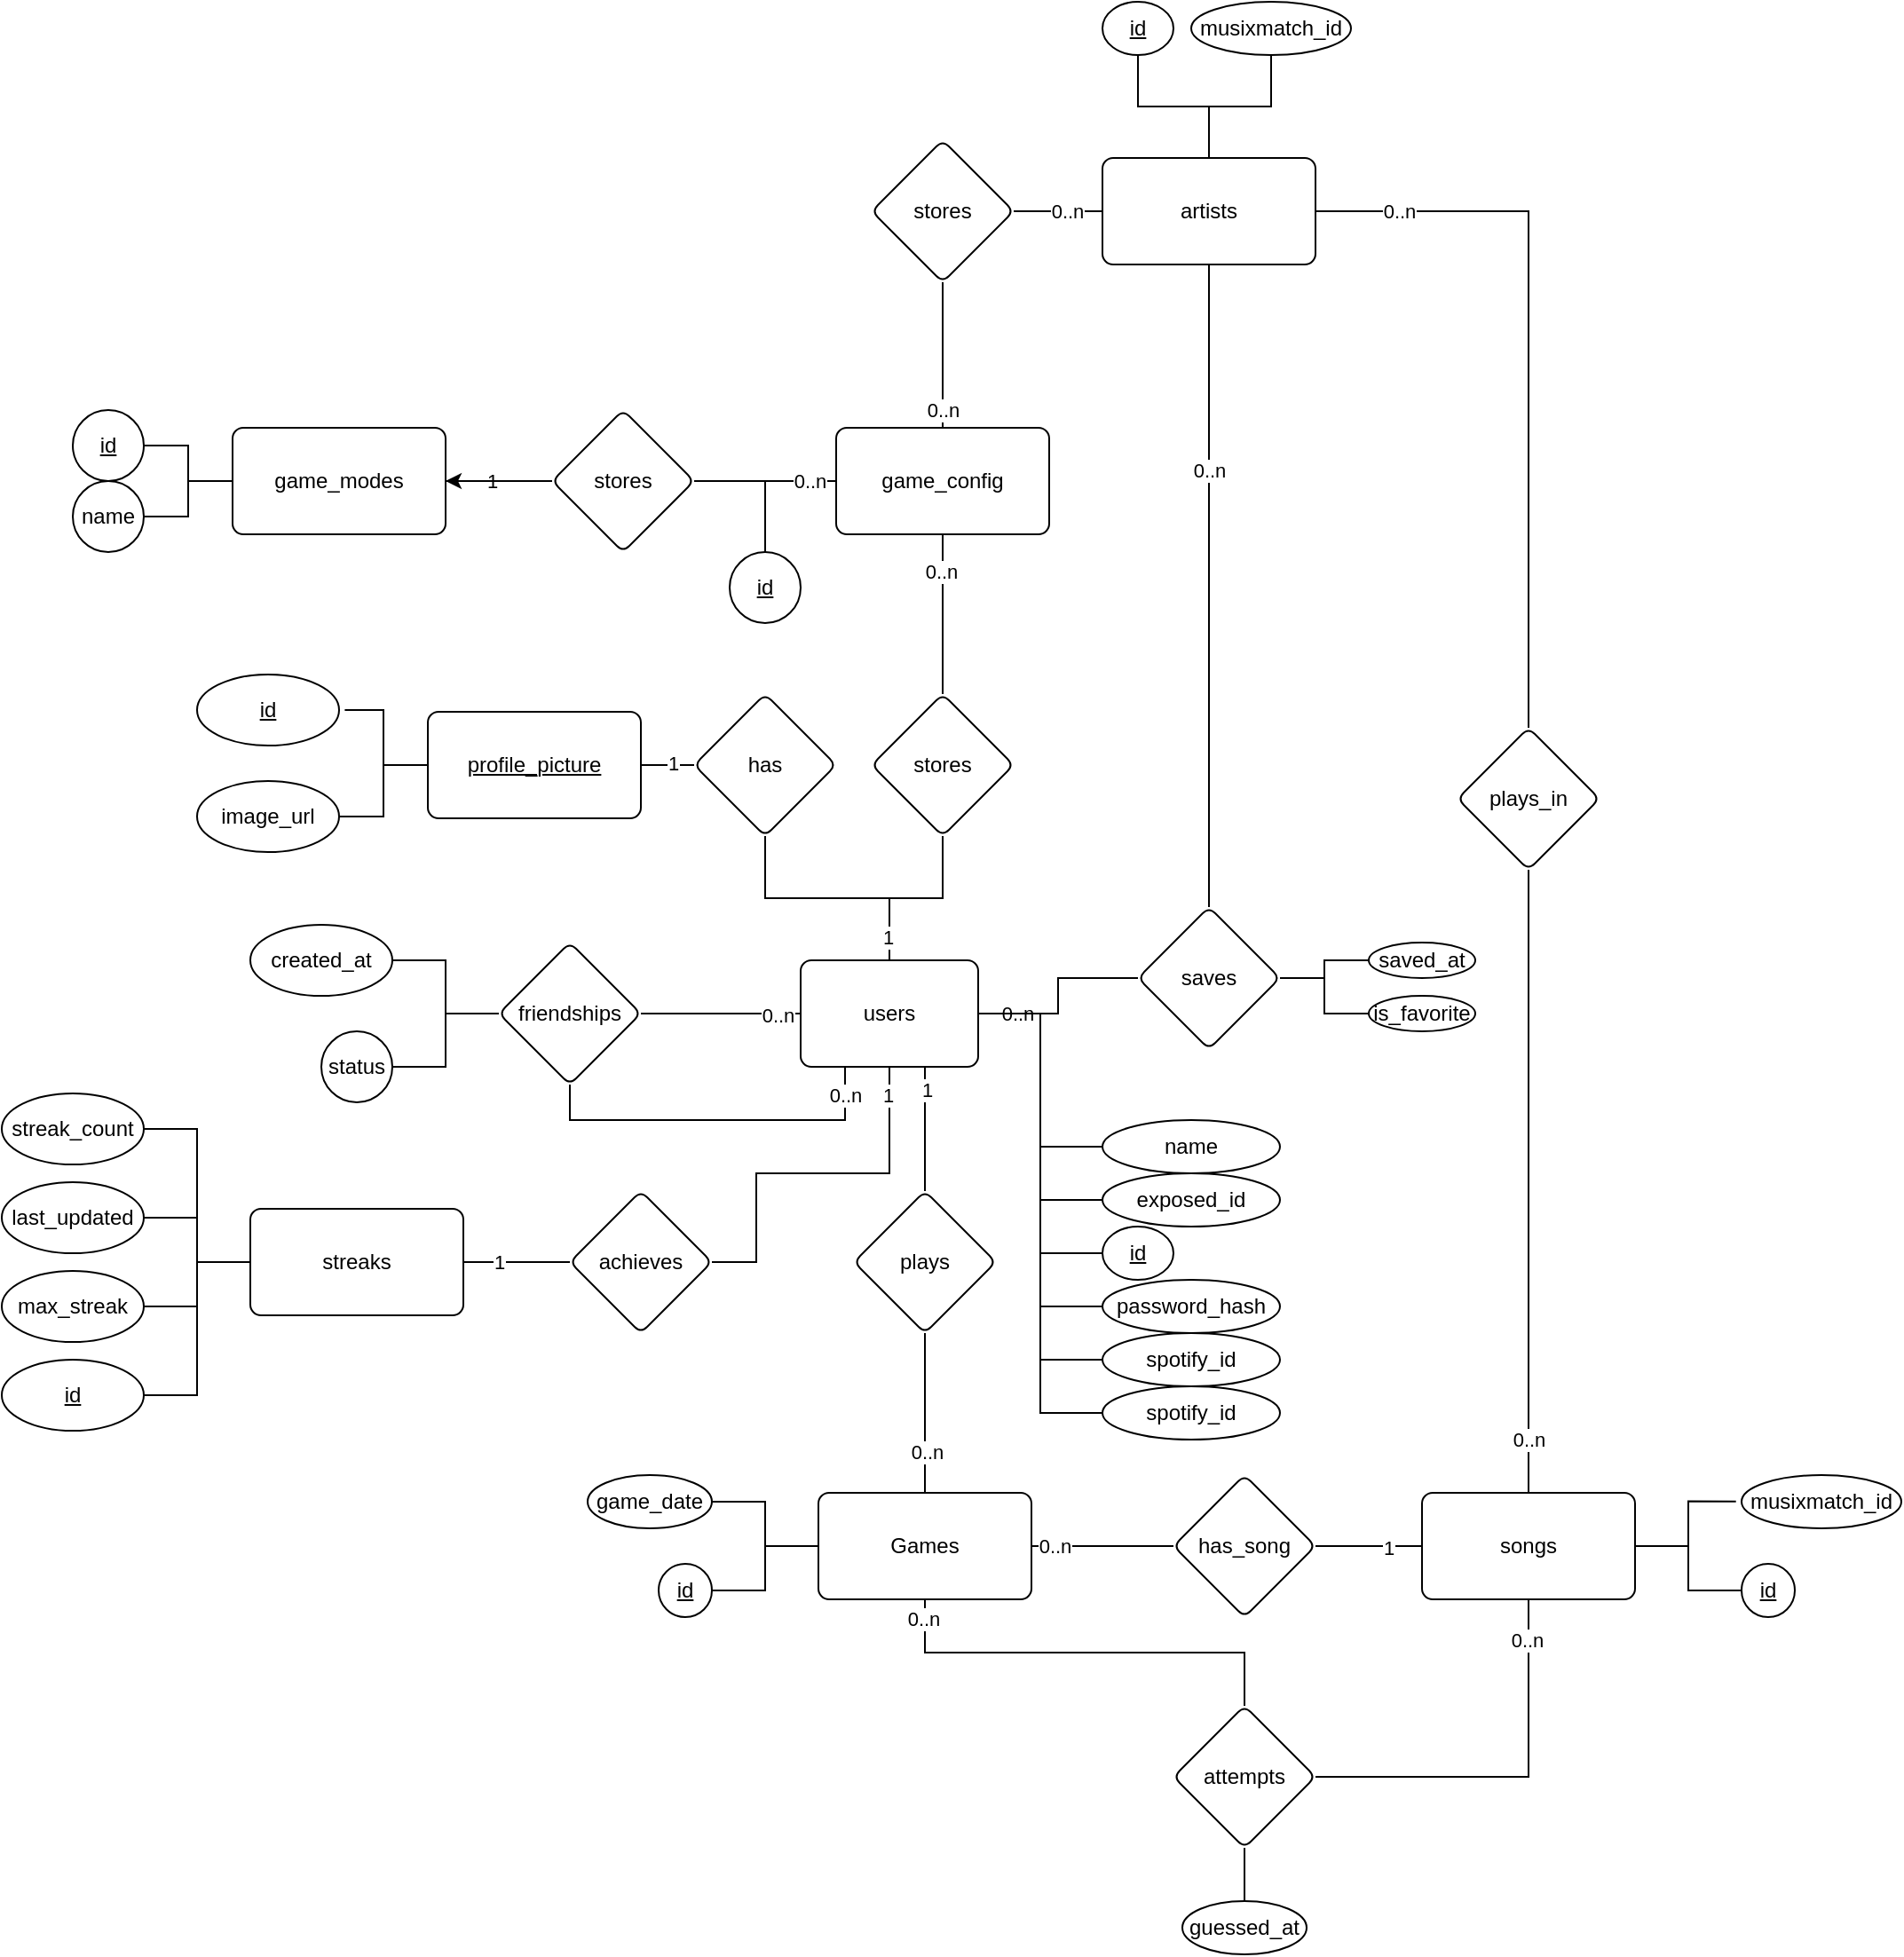 <mxfile>
    <diagram id="ZU8oZovs3SOM6N7MPJM6" name="Page-1">
        <mxGraphModel dx="259" dy="581" grid="1" gridSize="10" guides="1" tooltips="1" connect="1" arrows="1" fold="1" page="1" pageScale="1" pageWidth="850" pageHeight="1100" math="0" shadow="0">
            <root>
                <mxCell id="0"/>
                <mxCell id="1" parent="0"/>
                <mxCell id="laMTZQYiR48xp2a-LF_z-140" style="edgeStyle=orthogonalEdgeStyle;rounded=0;orthogonalLoop=1;jettySize=auto;html=1;exitX=1;exitY=0.5;exitDx=0;exitDy=0;entryX=0;entryY=0.5;entryDx=0;entryDy=0;strokeColor=none;enumerate=0;comic=0;" parent="1" source="laMTZQYiR48xp2a-LF_z-135" edge="1">
                    <mxGeometry relative="1" as="geometry">
                        <mxPoint x="1620" y="960" as="targetPoint"/>
                    </mxGeometry>
                </mxCell>
                <mxCell id="laMTZQYiR48xp2a-LF_z-145" value="" style="edgeStyle=orthogonalEdgeStyle;rounded=0;orthogonalLoop=1;jettySize=auto;html=1;entryX=0;entryY=0.5;entryDx=0;entryDy=0;enumerate=0;comic=0;endArrow=none;endFill=0;" parent="1" source="laMTZQYiR48xp2a-LF_z-135" target="laMTZQYiR48xp2a-LF_z-144" edge="1">
                    <mxGeometry relative="1" as="geometry"/>
                </mxCell>
                <mxCell id="laMTZQYiR48xp2a-LF_z-201" value="0..n" style="edgeLabel;html=1;align=center;verticalAlign=middle;resizable=0;points=[];enumerate=0;comic=0;" parent="laMTZQYiR48xp2a-LF_z-145" vertex="1" connectable="0">
                    <mxGeometry x="-0.838" y="-1" relative="1" as="geometry">
                        <mxPoint x="13" y="-1" as="offset"/>
                    </mxGeometry>
                </mxCell>
                <mxCell id="laMTZQYiR48xp2a-LF_z-182" value="" style="edgeStyle=orthogonalEdgeStyle;rounded=0;orthogonalLoop=1;jettySize=auto;html=1;enumerate=0;comic=0;endArrow=none;endFill=0;" parent="1" source="laMTZQYiR48xp2a-LF_z-135" target="laMTZQYiR48xp2a-LF_z-181" edge="1">
                    <mxGeometry relative="1" as="geometry"/>
                </mxCell>
                <mxCell id="laMTZQYiR48xp2a-LF_z-193" value="0..n" style="edgeLabel;html=1;align=center;verticalAlign=middle;resizable=0;points=[];enumerate=0;comic=0;" parent="laMTZQYiR48xp2a-LF_z-182" vertex="1" connectable="0">
                    <mxGeometry x="-0.704" y="1" relative="1" as="geometry">
                        <mxPoint as="offset"/>
                    </mxGeometry>
                </mxCell>
                <mxCell id="laMTZQYiR48xp2a-LF_z-196" value="" style="edgeStyle=orthogonalEdgeStyle;rounded=0;orthogonalLoop=1;jettySize=auto;html=1;enumerate=0;comic=0;endArrow=none;endFill=0;" parent="1" source="laMTZQYiR48xp2a-LF_z-135" target="laMTZQYiR48xp2a-LF_z-195" edge="1">
                    <mxGeometry relative="1" as="geometry">
                        <Array as="points">
                            <mxPoint x="1530" y="1010"/>
                            <mxPoint x="1530" y="1010"/>
                        </Array>
                    </mxGeometry>
                </mxCell>
                <mxCell id="laMTZQYiR48xp2a-LF_z-199" value="1" style="edgeLabel;html=1;align=center;verticalAlign=middle;resizable=0;points=[];enumerate=0;comic=0;" parent="laMTZQYiR48xp2a-LF_z-196" vertex="1" connectable="0">
                    <mxGeometry x="-0.629" y="1" relative="1" as="geometry">
                        <mxPoint as="offset"/>
                    </mxGeometry>
                </mxCell>
                <mxCell id="laMTZQYiR48xp2a-LF_z-239" value="" style="edgeStyle=orthogonalEdgeStyle;rounded=0;orthogonalLoop=1;jettySize=auto;html=1;enumerate=0;comic=0;endArrow=none;endFill=0;" parent="1" source="laMTZQYiR48xp2a-LF_z-135" target="laMTZQYiR48xp2a-LF_z-231" edge="1">
                    <mxGeometry relative="1" as="geometry"/>
                </mxCell>
                <mxCell id="laMTZQYiR48xp2a-LF_z-251" style="edgeStyle=orthogonalEdgeStyle;rounded=0;orthogonalLoop=1;jettySize=auto;html=1;entryX=0;entryY=0.5;entryDx=0;entryDy=0;enumerate=0;comic=0;endArrow=none;endFill=0;" parent="1" source="laMTZQYiR48xp2a-LF_z-135" target="laMTZQYiR48xp2a-LF_z-250" edge="1">
                    <mxGeometry relative="1" as="geometry"/>
                </mxCell>
                <mxCell id="laMTZQYiR48xp2a-LF_z-252" style="edgeStyle=orthogonalEdgeStyle;rounded=0;orthogonalLoop=1;jettySize=auto;html=1;entryX=0;entryY=0.5;entryDx=0;entryDy=0;enumerate=0;comic=0;endArrow=none;endFill=0;" parent="1" source="laMTZQYiR48xp2a-LF_z-135" target="laMTZQYiR48xp2a-LF_z-241" edge="1">
                    <mxGeometry relative="1" as="geometry"/>
                </mxCell>
                <mxCell id="laMTZQYiR48xp2a-LF_z-253" style="edgeStyle=orthogonalEdgeStyle;rounded=0;orthogonalLoop=1;jettySize=auto;html=1;entryX=0;entryY=0.5;entryDx=0;entryDy=0;enumerate=0;comic=0;endArrow=none;endFill=0;" parent="1" source="laMTZQYiR48xp2a-LF_z-135" target="laMTZQYiR48xp2a-LF_z-240" edge="1">
                    <mxGeometry relative="1" as="geometry"/>
                </mxCell>
                <mxCell id="laMTZQYiR48xp2a-LF_z-254" style="edgeStyle=orthogonalEdgeStyle;rounded=0;orthogonalLoop=1;jettySize=auto;html=1;entryX=0;entryY=0.5;entryDx=0;entryDy=0;enumerate=0;comic=0;endArrow=none;endFill=0;" parent="1" source="laMTZQYiR48xp2a-LF_z-135" target="laMTZQYiR48xp2a-LF_z-247" edge="1">
                    <mxGeometry relative="1" as="geometry"/>
                </mxCell>
                <mxCell id="laMTZQYiR48xp2a-LF_z-256" style="edgeStyle=orthogonalEdgeStyle;rounded=0;orthogonalLoop=1;jettySize=auto;html=1;entryX=0;entryY=0.5;entryDx=0;entryDy=0;enumerate=0;comic=0;endArrow=none;endFill=0;" parent="1" source="laMTZQYiR48xp2a-LF_z-135" target="laMTZQYiR48xp2a-LF_z-248" edge="1">
                    <mxGeometry relative="1" as="geometry"/>
                </mxCell>
                <mxCell id="laMTZQYiR48xp2a-LF_z-257" style="edgeStyle=orthogonalEdgeStyle;rounded=0;orthogonalLoop=1;jettySize=auto;html=1;entryX=0;entryY=0.5;entryDx=0;entryDy=0;enumerate=0;comic=0;endArrow=none;endFill=0;" parent="1" source="laMTZQYiR48xp2a-LF_z-135" target="laMTZQYiR48xp2a-LF_z-249" edge="1">
                    <mxGeometry relative="1" as="geometry"/>
                </mxCell>
                <mxCell id="laMTZQYiR48xp2a-LF_z-273" style="edgeStyle=orthogonalEdgeStyle;rounded=0;orthogonalLoop=1;jettySize=auto;html=1;entryX=0.5;entryY=1;entryDx=0;entryDy=0;enumerate=0;comic=0;endArrow=none;endFill=0;" parent="1" source="laMTZQYiR48xp2a-LF_z-135" target="laMTZQYiR48xp2a-LF_z-272" edge="1">
                    <mxGeometry relative="1" as="geometry">
                        <mxPoint x="1530" y="870" as="targetPoint"/>
                    </mxGeometry>
                </mxCell>
                <mxCell id="laMTZQYiR48xp2a-LF_z-304" value="1" style="edgeLabel;html=1;align=center;verticalAlign=middle;resizable=0;points=[];enumerate=0;comic=0;" parent="laMTZQYiR48xp2a-LF_z-273" vertex="1" connectable="0">
                    <mxGeometry x="-0.744" y="1" relative="1" as="geometry">
                        <mxPoint as="offset"/>
                    </mxGeometry>
                </mxCell>
                <mxCell id="laMTZQYiR48xp2a-LF_z-300" style="edgeStyle=orthogonalEdgeStyle;rounded=0;orthogonalLoop=1;jettySize=auto;html=1;entryX=1;entryY=0.5;entryDx=0;entryDy=0;enumerate=0;comic=0;endArrow=none;endFill=0;" parent="1" source="laMTZQYiR48xp2a-LF_z-135" target="laMTZQYiR48xp2a-LF_z-299" edge="1">
                    <mxGeometry relative="1" as="geometry">
                        <Array as="points">
                            <mxPoint x="1510" y="1050"/>
                            <mxPoint x="1435" y="1050"/>
                            <mxPoint x="1435" y="1100"/>
                        </Array>
                    </mxGeometry>
                </mxCell>
                <mxCell id="laMTZQYiR48xp2a-LF_z-309" value="1" style="edgeLabel;html=1;align=center;verticalAlign=middle;resizable=0;points=[];enumerate=0;comic=0;" parent="laMTZQYiR48xp2a-LF_z-300" vertex="1" connectable="0">
                    <mxGeometry x="-0.849" relative="1" as="geometry">
                        <mxPoint x="-1" as="offset"/>
                    </mxGeometry>
                </mxCell>
                <mxCell id="laMTZQYiR48xp2a-LF_z-135" value="users" style="rounded=1;arcSize=10;whiteSpace=wrap;html=1;align=center;enumerate=0;comic=0;" parent="1" vertex="1">
                    <mxGeometry x="1460" y="930" width="100" height="60" as="geometry"/>
                </mxCell>
                <mxCell id="laMTZQYiR48xp2a-LF_z-167" value="" style="edgeStyle=orthogonalEdgeStyle;rounded=0;orthogonalLoop=1;jettySize=auto;html=1;enumerate=0;comic=0;endArrow=none;endFill=0;" parent="1" source="laMTZQYiR48xp2a-LF_z-144" target="laMTZQYiR48xp2a-LF_z-166" edge="1">
                    <mxGeometry relative="1" as="geometry"/>
                </mxCell>
                <mxCell id="laMTZQYiR48xp2a-LF_z-204" value="0..n" style="edgeLabel;html=1;align=center;verticalAlign=middle;resizable=0;points=[];enumerate=0;comic=0;" parent="laMTZQYiR48xp2a-LF_z-167" vertex="1" connectable="0">
                    <mxGeometry x="0.363" relative="1" as="geometry">
                        <mxPoint as="offset"/>
                    </mxGeometry>
                </mxCell>
                <mxCell id="laMTZQYiR48xp2a-LF_z-175" value="" style="edgeStyle=orthogonalEdgeStyle;rounded=0;orthogonalLoop=1;jettySize=auto;html=1;enumerate=0;comic=0;endArrow=none;endFill=0;" parent="1" source="laMTZQYiR48xp2a-LF_z-144" target="laMTZQYiR48xp2a-LF_z-174" edge="1">
                    <mxGeometry relative="1" as="geometry"/>
                </mxCell>
                <mxCell id="laMTZQYiR48xp2a-LF_z-177" style="edgeStyle=orthogonalEdgeStyle;rounded=0;orthogonalLoop=1;jettySize=auto;html=1;entryX=0;entryY=0.5;entryDx=0;entryDy=0;enumerate=0;comic=0;endArrow=none;endFill=0;" parent="1" source="laMTZQYiR48xp2a-LF_z-144" target="laMTZQYiR48xp2a-LF_z-176" edge="1">
                    <mxGeometry relative="1" as="geometry"/>
                </mxCell>
                <mxCell id="laMTZQYiR48xp2a-LF_z-144" value="saves" style="rhombus;whiteSpace=wrap;html=1;rounded=1;arcSize=10;enumerate=0;comic=0;" parent="1" vertex="1">
                    <mxGeometry x="1650" y="900" width="80" height="80" as="geometry"/>
                </mxCell>
                <mxCell id="laMTZQYiR48xp2a-LF_z-169" value="" style="edgeStyle=orthogonalEdgeStyle;rounded=0;orthogonalLoop=1;jettySize=auto;html=1;enumerate=0;comic=0;endArrow=none;endFill=0;" parent="1" source="laMTZQYiR48xp2a-LF_z-166" target="laMTZQYiR48xp2a-LF_z-168" edge="1">
                    <mxGeometry relative="1" as="geometry"/>
                </mxCell>
                <mxCell id="laMTZQYiR48xp2a-LF_z-173" style="edgeStyle=orthogonalEdgeStyle;rounded=0;orthogonalLoop=1;jettySize=auto;html=1;entryX=0.5;entryY=1;entryDx=0;entryDy=0;enumerate=0;comic=0;endArrow=none;endFill=0;" parent="1" source="laMTZQYiR48xp2a-LF_z-166" target="laMTZQYiR48xp2a-LF_z-170" edge="1">
                    <mxGeometry relative="1" as="geometry"/>
                </mxCell>
                <mxCell id="laMTZQYiR48xp2a-LF_z-220" value="" style="edgeStyle=orthogonalEdgeStyle;rounded=0;orthogonalLoop=1;jettySize=auto;html=1;enumerate=0;comic=0;endArrow=none;endFill=0;" parent="1" source="laMTZQYiR48xp2a-LF_z-166" target="laMTZQYiR48xp2a-LF_z-219" edge="1">
                    <mxGeometry relative="1" as="geometry"/>
                </mxCell>
                <mxCell id="laMTZQYiR48xp2a-LF_z-222" value="0..n" style="edgeLabel;html=1;align=center;verticalAlign=middle;resizable=0;points=[];enumerate=0;comic=0;" parent="laMTZQYiR48xp2a-LF_z-220" vertex="1" connectable="0">
                    <mxGeometry x="-0.596" y="-1" relative="1" as="geometry">
                        <mxPoint x="-36" y="-1" as="offset"/>
                    </mxGeometry>
                </mxCell>
                <mxCell id="laMTZQYiR48xp2a-LF_z-166" value="artists" style="whiteSpace=wrap;html=1;rounded=1;arcSize=10;enumerate=0;comic=0;" parent="1" vertex="1">
                    <mxGeometry x="1630" y="478.0" width="120" height="60" as="geometry"/>
                </mxCell>
                <mxCell id="laMTZQYiR48xp2a-LF_z-168" value="id" style="ellipse;whiteSpace=wrap;html=1;rounded=1;arcSize=10;fontStyle=4;enumerate=0;comic=0;" parent="1" vertex="1">
                    <mxGeometry x="1630" y="390" width="40" height="30" as="geometry"/>
                </mxCell>
                <mxCell id="laMTZQYiR48xp2a-LF_z-170" value="musixmatch_id" style="ellipse;whiteSpace=wrap;html=1;rounded=1;arcSize=10;enumerate=0;comic=0;" parent="1" vertex="1">
                    <mxGeometry x="1680" y="390" width="90" height="30" as="geometry"/>
                </mxCell>
                <mxCell id="laMTZQYiR48xp2a-LF_z-174" value="saved_at" style="ellipse;whiteSpace=wrap;html=1;rounded=1;arcSize=10;enumerate=0;comic=0;" parent="1" vertex="1">
                    <mxGeometry x="1780" y="920" width="60" height="20" as="geometry"/>
                </mxCell>
                <mxCell id="laMTZQYiR48xp2a-LF_z-176" value="is_favorite" style="ellipse;whiteSpace=wrap;html=1;rounded=1;arcSize=10;enumerate=0;comic=0;" parent="1" vertex="1">
                    <mxGeometry x="1780" y="950" width="60" height="20" as="geometry"/>
                </mxCell>
                <mxCell id="laMTZQYiR48xp2a-LF_z-187" style="edgeStyle=orthogonalEdgeStyle;rounded=0;orthogonalLoop=1;jettySize=auto;html=1;entryX=1;entryY=0.5;entryDx=0;entryDy=0;enumerate=0;comic=0;endArrow=none;endFill=0;" parent="1" source="laMTZQYiR48xp2a-LF_z-181" target="laMTZQYiR48xp2a-LF_z-185" edge="1">
                    <mxGeometry relative="1" as="geometry"/>
                </mxCell>
                <mxCell id="laMTZQYiR48xp2a-LF_z-191" style="edgeStyle=orthogonalEdgeStyle;rounded=0;orthogonalLoop=1;jettySize=auto;html=1;entryX=0.25;entryY=1;entryDx=0;entryDy=0;exitX=0.5;exitY=1;exitDx=0;exitDy=0;enumerate=0;comic=0;endArrow=none;endFill=0;" parent="1" source="laMTZQYiR48xp2a-LF_z-181" target="laMTZQYiR48xp2a-LF_z-135" edge="1">
                    <mxGeometry relative="1" as="geometry"/>
                </mxCell>
                <mxCell id="laMTZQYiR48xp2a-LF_z-194" value="0..n" style="edgeLabel;html=1;align=center;verticalAlign=middle;resizable=0;points=[];enumerate=0;comic=0;" parent="laMTZQYiR48xp2a-LF_z-191" vertex="1" connectable="0">
                    <mxGeometry x="0.85" relative="1" as="geometry">
                        <mxPoint as="offset"/>
                    </mxGeometry>
                </mxCell>
                <mxCell id="laMTZQYiR48xp2a-LF_z-192" style="edgeStyle=orthogonalEdgeStyle;rounded=0;orthogonalLoop=1;jettySize=auto;html=1;entryX=1;entryY=0.5;entryDx=0;entryDy=0;enumerate=0;comic=0;endArrow=none;endFill=0;" parent="1" source="laMTZQYiR48xp2a-LF_z-181" target="laMTZQYiR48xp2a-LF_z-186" edge="1">
                    <mxGeometry relative="1" as="geometry"/>
                </mxCell>
                <mxCell id="laMTZQYiR48xp2a-LF_z-181" value="friendships" style="rhombus;whiteSpace=wrap;html=1;rounded=1;arcSize=10;enumerate=0;comic=0;" parent="1" vertex="1">
                    <mxGeometry x="1290" y="920" width="80" height="80" as="geometry"/>
                </mxCell>
                <mxCell id="laMTZQYiR48xp2a-LF_z-185" value="created_at" style="ellipse;whiteSpace=wrap;html=1;rounded=1;arcSize=10;enumerate=0;comic=0;" parent="1" vertex="1">
                    <mxGeometry x="1150" y="910" width="80" height="40" as="geometry"/>
                </mxCell>
                <mxCell id="laMTZQYiR48xp2a-LF_z-186" value="status" style="ellipse;whiteSpace=wrap;html=1;rounded=1;arcSize=10;enumerate=0;comic=0;" parent="1" vertex="1">
                    <mxGeometry x="1190" y="970" width="40" height="40" as="geometry"/>
                </mxCell>
                <mxCell id="laMTZQYiR48xp2a-LF_z-198" value="" style="edgeStyle=orthogonalEdgeStyle;rounded=0;orthogonalLoop=1;jettySize=auto;html=1;enumerate=0;comic=0;endArrow=none;endFill=0;" parent="1" source="laMTZQYiR48xp2a-LF_z-195" target="laMTZQYiR48xp2a-LF_z-197" edge="1">
                    <mxGeometry relative="1" as="geometry"/>
                </mxCell>
                <mxCell id="laMTZQYiR48xp2a-LF_z-200" value="0..n" style="edgeLabel;html=1;align=center;verticalAlign=middle;resizable=0;points=[];enumerate=0;comic=0;" parent="laMTZQYiR48xp2a-LF_z-198" vertex="1" connectable="0">
                    <mxGeometry x="0.492" y="1" relative="1" as="geometry">
                        <mxPoint as="offset"/>
                    </mxGeometry>
                </mxCell>
                <mxCell id="laMTZQYiR48xp2a-LF_z-195" value="plays" style="rhombus;whiteSpace=wrap;html=1;rounded=1;arcSize=10;enumerate=0;comic=0;" parent="1" vertex="1">
                    <mxGeometry x="1490" y="1060" width="80" height="80" as="geometry"/>
                </mxCell>
                <mxCell id="laMTZQYiR48xp2a-LF_z-206" value="" style="edgeStyle=orthogonalEdgeStyle;rounded=0;orthogonalLoop=1;jettySize=auto;html=1;enumerate=0;comic=0;endArrow=none;endFill=0;" parent="1" source="laMTZQYiR48xp2a-LF_z-197" target="laMTZQYiR48xp2a-LF_z-205" edge="1">
                    <mxGeometry relative="1" as="geometry"/>
                </mxCell>
                <mxCell id="laMTZQYiR48xp2a-LF_z-211" value="0..n" style="edgeLabel;html=1;align=center;verticalAlign=middle;resizable=0;points=[];enumerate=0;comic=0;" parent="laMTZQYiR48xp2a-LF_z-206" vertex="1" connectable="0">
                    <mxGeometry x="-0.672" relative="1" as="geometry">
                        <mxPoint as="offset"/>
                    </mxGeometry>
                </mxCell>
                <mxCell id="laMTZQYiR48xp2a-LF_z-215" value="" style="edgeStyle=orthogonalEdgeStyle;rounded=0;orthogonalLoop=1;jettySize=auto;html=1;enumerate=0;comic=0;endArrow=none;endFill=0;" parent="1" source="laMTZQYiR48xp2a-LF_z-197" target="laMTZQYiR48xp2a-LF_z-214" edge="1">
                    <mxGeometry relative="1" as="geometry"/>
                </mxCell>
                <mxCell id="laMTZQYiR48xp2a-LF_z-218" style="edgeStyle=orthogonalEdgeStyle;rounded=0;orthogonalLoop=1;jettySize=auto;html=1;entryX=1;entryY=0.5;entryDx=0;entryDy=0;enumerate=0;comic=0;endArrow=none;endFill=0;" parent="1" source="laMTZQYiR48xp2a-LF_z-197" target="laMTZQYiR48xp2a-LF_z-217" edge="1">
                    <mxGeometry relative="1" as="geometry"/>
                </mxCell>
                <mxCell id="laMTZQYiR48xp2a-LF_z-264" value="" style="edgeStyle=orthogonalEdgeStyle;rounded=0;orthogonalLoop=1;jettySize=auto;html=1;exitX=0.5;exitY=1;exitDx=0;exitDy=0;enumerate=0;comic=0;endArrow=none;endFill=0;" parent="1" source="laMTZQYiR48xp2a-LF_z-197" target="laMTZQYiR48xp2a-LF_z-263" edge="1">
                    <mxGeometry relative="1" as="geometry">
                        <mxPoint x="1530" y="1300" as="sourcePoint"/>
                    </mxGeometry>
                </mxCell>
                <mxCell id="laMTZQYiR48xp2a-LF_z-268" value="0..n" style="edgeLabel;html=1;align=center;verticalAlign=middle;resizable=0;points=[];enumerate=0;comic=0;" parent="laMTZQYiR48xp2a-LF_z-264" vertex="1" connectable="0">
                    <mxGeometry x="-0.908" y="-1" relative="1" as="geometry">
                        <mxPoint as="offset"/>
                    </mxGeometry>
                </mxCell>
                <mxCell id="laMTZQYiR48xp2a-LF_z-197" value="Games" style="rounded=1;whiteSpace=wrap;html=1;arcSize=10;enumerate=0;comic=0;" parent="1" vertex="1">
                    <mxGeometry x="1470" y="1230" width="120" height="60" as="geometry"/>
                </mxCell>
                <mxCell id="laMTZQYiR48xp2a-LF_z-208" value="" style="edgeStyle=orthogonalEdgeStyle;rounded=0;orthogonalLoop=1;jettySize=auto;html=1;enumerate=0;comic=0;endArrow=none;endFill=0;" parent="1" source="laMTZQYiR48xp2a-LF_z-205" target="laMTZQYiR48xp2a-LF_z-207" edge="1">
                    <mxGeometry relative="1" as="geometry"/>
                </mxCell>
                <mxCell id="laMTZQYiR48xp2a-LF_z-213" value="1" style="edgeLabel;html=1;align=center;verticalAlign=middle;resizable=0;points=[];enumerate=0;comic=0;" parent="laMTZQYiR48xp2a-LF_z-208" vertex="1" connectable="0">
                    <mxGeometry x="0.371" y="-1" relative="1" as="geometry">
                        <mxPoint as="offset"/>
                    </mxGeometry>
                </mxCell>
                <mxCell id="laMTZQYiR48xp2a-LF_z-205" value="has_song" style="rhombus;whiteSpace=wrap;html=1;rounded=1;arcSize=10;enumerate=0;comic=0;" parent="1" vertex="1">
                    <mxGeometry x="1670" y="1220" width="80" height="80" as="geometry"/>
                </mxCell>
                <mxCell id="laMTZQYiR48xp2a-LF_z-228" value="" style="edgeStyle=orthogonalEdgeStyle;rounded=0;orthogonalLoop=1;jettySize=auto;html=1;enumerate=0;comic=0;endArrow=none;endFill=0;" parent="1" source="laMTZQYiR48xp2a-LF_z-207" target="laMTZQYiR48xp2a-LF_z-227" edge="1">
                    <mxGeometry relative="1" as="geometry"/>
                </mxCell>
                <mxCell id="laMTZQYiR48xp2a-LF_z-230" style="edgeStyle=orthogonalEdgeStyle;rounded=0;orthogonalLoop=1;jettySize=auto;html=1;entryX=-0.035;entryY=0.494;entryDx=0;entryDy=0;entryPerimeter=0;enumerate=0;comic=0;endArrow=none;endFill=0;" parent="1" source="laMTZQYiR48xp2a-LF_z-207" target="laMTZQYiR48xp2a-LF_z-229" edge="1">
                    <mxGeometry relative="1" as="geometry"/>
                </mxCell>
                <mxCell id="laMTZQYiR48xp2a-LF_z-207" value="songs" style="whiteSpace=wrap;html=1;rounded=1;arcSize=10;enumerate=0;comic=0;" parent="1" vertex="1">
                    <mxGeometry x="1810" y="1230" width="120" height="60" as="geometry"/>
                </mxCell>
                <mxCell id="laMTZQYiR48xp2a-LF_z-214" value="id" style="ellipse;whiteSpace=wrap;html=1;rounded=1;arcSize=10;fontStyle=4;enumerate=0;comic=0;" parent="1" vertex="1">
                    <mxGeometry x="1380" y="1270" width="30" height="30" as="geometry"/>
                </mxCell>
                <mxCell id="laMTZQYiR48xp2a-LF_z-217" value="game_date" style="ellipse;whiteSpace=wrap;html=1;rounded=1;arcSize=10;fontStyle=0;enumerate=0;comic=0;" parent="1" vertex="1">
                    <mxGeometry x="1340" y="1220" width="70" height="30" as="geometry"/>
                </mxCell>
                <mxCell id="laMTZQYiR48xp2a-LF_z-221" style="edgeStyle=orthogonalEdgeStyle;rounded=0;orthogonalLoop=1;jettySize=auto;html=1;entryX=0.5;entryY=0;entryDx=0;entryDy=0;enumerate=0;comic=0;endArrow=none;endFill=0;" parent="1" source="laMTZQYiR48xp2a-LF_z-219" target="laMTZQYiR48xp2a-LF_z-207" edge="1">
                    <mxGeometry relative="1" as="geometry"/>
                </mxCell>
                <mxCell id="laMTZQYiR48xp2a-LF_z-225" value="0..n" style="edgeLabel;html=1;align=center;verticalAlign=middle;resizable=0;points=[];enumerate=0;comic=0;" parent="laMTZQYiR48xp2a-LF_z-221" vertex="1" connectable="0">
                    <mxGeometry x="0.889" relative="1" as="geometry">
                        <mxPoint y="-11" as="offset"/>
                    </mxGeometry>
                </mxCell>
                <mxCell id="laMTZQYiR48xp2a-LF_z-219" value="plays_in" style="rhombus;whiteSpace=wrap;html=1;rounded=1;arcSize=10;enumerate=0;comic=0;" parent="1" vertex="1">
                    <mxGeometry x="1830" y="799" width="80" height="80" as="geometry"/>
                </mxCell>
                <mxCell id="laMTZQYiR48xp2a-LF_z-227" value="id" style="ellipse;whiteSpace=wrap;html=1;rounded=1;arcSize=10;fontStyle=4;enumerate=0;comic=0;" parent="1" vertex="1">
                    <mxGeometry x="1990" y="1270" width="30" height="30" as="geometry"/>
                </mxCell>
                <mxCell id="laMTZQYiR48xp2a-LF_z-229" value="musixmatch_id" style="ellipse;whiteSpace=wrap;html=1;rounded=1;arcSize=10;fontStyle=0;enumerate=0;comic=0;" parent="1" vertex="1">
                    <mxGeometry x="1990" y="1220" width="90" height="30" as="geometry"/>
                </mxCell>
                <mxCell id="laMTZQYiR48xp2a-LF_z-234" value="" style="edgeStyle=orthogonalEdgeStyle;rounded=0;orthogonalLoop=1;jettySize=auto;html=1;enumerate=0;comic=0;endArrow=none;endFill=0;" parent="1" source="laMTZQYiR48xp2a-LF_z-231" target="laMTZQYiR48xp2a-LF_z-233" edge="1">
                    <mxGeometry relative="1" as="geometry"/>
                </mxCell>
                <mxCell id="laMTZQYiR48xp2a-LF_z-261" value="1" style="edgeLabel;html=1;align=center;verticalAlign=middle;resizable=0;points=[];enumerate=0;comic=0;" parent="laMTZQYiR48xp2a-LF_z-234" vertex="1" connectable="0">
                    <mxGeometry x="0.093" y="1" relative="1" as="geometry">
                        <mxPoint as="offset"/>
                    </mxGeometry>
                </mxCell>
                <mxCell id="laMTZQYiR48xp2a-LF_z-231" value="has" style="rhombus;whiteSpace=wrap;html=1;rounded=1;arcSize=10;enumerate=0;comic=0;" parent="1" vertex="1">
                    <mxGeometry x="1400" y="780" width="80" height="80" as="geometry"/>
                </mxCell>
                <mxCell id="laMTZQYiR48xp2a-LF_z-238" style="edgeStyle=orthogonalEdgeStyle;rounded=0;orthogonalLoop=1;jettySize=auto;html=1;entryX=1;entryY=0.5;entryDx=0;entryDy=0;enumerate=0;comic=0;endArrow=none;endFill=0;" parent="1" source="laMTZQYiR48xp2a-LF_z-233" target="laMTZQYiR48xp2a-LF_z-236" edge="1">
                    <mxGeometry relative="1" as="geometry"/>
                </mxCell>
                <mxCell id="laMTZQYiR48xp2a-LF_z-233" value="profile_picture" style="whiteSpace=wrap;html=1;rounded=1;arcSize=10;fontStyle=4;enumerate=0;comic=0;" parent="1" vertex="1">
                    <mxGeometry x="1250" y="790" width="120" height="60" as="geometry"/>
                </mxCell>
                <mxCell id="laMTZQYiR48xp2a-LF_z-235" value="id" style="ellipse;whiteSpace=wrap;html=1;rounded=1;arcSize=10;fontStyle=4;enumerate=0;comic=0;" parent="1" vertex="1">
                    <mxGeometry x="1120" y="769" width="80" height="40" as="geometry"/>
                </mxCell>
                <mxCell id="laMTZQYiR48xp2a-LF_z-236" value="image_url" style="ellipse;whiteSpace=wrap;html=1;rounded=1;arcSize=10;enumerate=0;comic=0;" parent="1" vertex="1">
                    <mxGeometry x="1120" y="829" width="80" height="40" as="geometry"/>
                </mxCell>
                <mxCell id="laMTZQYiR48xp2a-LF_z-237" style="edgeStyle=orthogonalEdgeStyle;rounded=0;orthogonalLoop=1;jettySize=auto;html=1;entryX=1.04;entryY=0.5;entryDx=0;entryDy=0;entryPerimeter=0;enumerate=0;comic=0;endArrow=none;endFill=0;" parent="1" source="laMTZQYiR48xp2a-LF_z-233" target="laMTZQYiR48xp2a-LF_z-235" edge="1">
                    <mxGeometry relative="1" as="geometry"/>
                </mxCell>
                <mxCell id="laMTZQYiR48xp2a-LF_z-240" value="id" style="ellipse;whiteSpace=wrap;html=1;rounded=1;arcSize=10;fontStyle=4;enumerate=0;comic=0;" parent="1" vertex="1">
                    <mxGeometry x="1630" y="1080" width="40" height="30" as="geometry"/>
                </mxCell>
                <mxCell id="laMTZQYiR48xp2a-LF_z-241" value="exposed_id" style="ellipse;whiteSpace=wrap;html=1;rounded=1;arcSize=10;fontStyle=0;enumerate=0;comic=0;" parent="1" vertex="1">
                    <mxGeometry x="1630" y="1050" width="100" height="30" as="geometry"/>
                </mxCell>
                <mxCell id="laMTZQYiR48xp2a-LF_z-247" value="password_hash" style="ellipse;whiteSpace=wrap;html=1;rounded=1;arcSize=10;fontStyle=0;enumerate=0;comic=0;" parent="1" vertex="1">
                    <mxGeometry x="1630" y="1110" width="100" height="30" as="geometry"/>
                </mxCell>
                <mxCell id="laMTZQYiR48xp2a-LF_z-248" value="spotify_id" style="ellipse;whiteSpace=wrap;html=1;rounded=1;arcSize=10;fontStyle=0;enumerate=0;comic=0;" parent="1" vertex="1">
                    <mxGeometry x="1630" y="1140" width="100" height="30" as="geometry"/>
                </mxCell>
                <mxCell id="laMTZQYiR48xp2a-LF_z-249" value="spotify_id" style="ellipse;whiteSpace=wrap;html=1;rounded=1;arcSize=10;fontStyle=0;enumerate=0;comic=0;" parent="1" vertex="1">
                    <mxGeometry x="1630" y="1170" width="100" height="30" as="geometry"/>
                </mxCell>
                <mxCell id="laMTZQYiR48xp2a-LF_z-250" value="name" style="ellipse;whiteSpace=wrap;html=1;rounded=1;arcSize=10;fontStyle=0;enumerate=0;comic=0;" parent="1" vertex="1">
                    <mxGeometry x="1630" y="1020" width="100" height="30" as="geometry"/>
                </mxCell>
                <mxCell id="laMTZQYiR48xp2a-LF_z-265" style="edgeStyle=orthogonalEdgeStyle;rounded=0;orthogonalLoop=1;jettySize=auto;html=1;entryX=0.5;entryY=1;entryDx=0;entryDy=0;enumerate=0;comic=0;endArrow=none;endFill=0;" parent="1" source="laMTZQYiR48xp2a-LF_z-263" target="laMTZQYiR48xp2a-LF_z-207" edge="1">
                    <mxGeometry relative="1" as="geometry"/>
                </mxCell>
                <mxCell id="laMTZQYiR48xp2a-LF_z-267" value="0..n" style="edgeLabel;html=1;align=center;verticalAlign=middle;resizable=0;points=[];enumerate=0;comic=0;" parent="laMTZQYiR48xp2a-LF_z-265" vertex="1" connectable="0">
                    <mxGeometry x="0.796" y="1" relative="1" as="geometry">
                        <mxPoint as="offset"/>
                    </mxGeometry>
                </mxCell>
                <mxCell id="laMTZQYiR48xp2a-LF_z-270" style="edgeStyle=orthogonalEdgeStyle;rounded=0;orthogonalLoop=1;jettySize=auto;html=1;entryX=0.5;entryY=0;entryDx=0;entryDy=0;enumerate=0;comic=0;endArrow=none;endFill=0;" parent="1" source="laMTZQYiR48xp2a-LF_z-263" target="laMTZQYiR48xp2a-LF_z-269" edge="1">
                    <mxGeometry relative="1" as="geometry"/>
                </mxCell>
                <mxCell id="laMTZQYiR48xp2a-LF_z-263" value="attempts" style="rhombus;whiteSpace=wrap;html=1;rounded=1;arcSize=10;enumerate=0;comic=0;" parent="1" vertex="1">
                    <mxGeometry x="1670" y="1350" width="80" height="80" as="geometry"/>
                </mxCell>
                <mxCell id="laMTZQYiR48xp2a-LF_z-269" value="guessed_at" style="ellipse;whiteSpace=wrap;html=1;rounded=1;arcSize=10;fontStyle=0;enumerate=0;comic=0;" parent="1" vertex="1">
                    <mxGeometry x="1675" y="1460" width="70" height="30" as="geometry"/>
                </mxCell>
                <mxCell id="laMTZQYiR48xp2a-LF_z-275" value="" style="edgeStyle=orthogonalEdgeStyle;rounded=0;orthogonalLoop=1;jettySize=auto;html=1;enumerate=0;comic=0;endArrow=none;endFill=0;" parent="1" source="laMTZQYiR48xp2a-LF_z-272" target="laMTZQYiR48xp2a-LF_z-274" edge="1">
                    <mxGeometry relative="1" as="geometry"/>
                </mxCell>
                <mxCell id="laMTZQYiR48xp2a-LF_z-305" value="0..n" style="edgeLabel;html=1;align=center;verticalAlign=middle;resizable=0;points=[];enumerate=0;comic=0;" parent="laMTZQYiR48xp2a-LF_z-275" vertex="1" connectable="0">
                    <mxGeometry x="0.544" y="1" relative="1" as="geometry">
                        <mxPoint as="offset"/>
                    </mxGeometry>
                </mxCell>
                <mxCell id="laMTZQYiR48xp2a-LF_z-272" value="stores" style="rhombus;whiteSpace=wrap;html=1;rounded=1;arcSize=10;enumerate=0;comic=0;" parent="1" vertex="1">
                    <mxGeometry x="1500" y="780" width="80" height="80" as="geometry"/>
                </mxCell>
                <mxCell id="laMTZQYiR48xp2a-LF_z-277" value="" style="edgeStyle=orthogonalEdgeStyle;rounded=0;orthogonalLoop=1;jettySize=auto;html=1;enumerate=0;comic=0;endArrow=none;endFill=0;" parent="1" source="laMTZQYiR48xp2a-LF_z-274" target="laMTZQYiR48xp2a-LF_z-276" edge="1">
                    <mxGeometry relative="1" as="geometry"/>
                </mxCell>
                <mxCell id="laMTZQYiR48xp2a-LF_z-280" style="edgeStyle=orthogonalEdgeStyle;rounded=0;orthogonalLoop=1;jettySize=auto;html=1;entryX=1;entryY=0.5;entryDx=0;entryDy=0;enumerate=0;comic=0;endArrow=none;endFill=0;" parent="1" source="laMTZQYiR48xp2a-LF_z-274" target="laMTZQYiR48xp2a-LF_z-279" edge="1">
                    <mxGeometry relative="1" as="geometry"/>
                </mxCell>
                <mxCell id="laMTZQYiR48xp2a-LF_z-286" value="0..n" style="edgeLabel;html=1;align=center;verticalAlign=middle;resizable=0;points=[];enumerate=0;comic=0;" parent="laMTZQYiR48xp2a-LF_z-280" vertex="1" connectable="0">
                    <mxGeometry x="-0.618" relative="1" as="geometry">
                        <mxPoint as="offset"/>
                    </mxGeometry>
                </mxCell>
                <mxCell id="laMTZQYiR48xp2a-LF_z-292" value="" style="edgeStyle=orthogonalEdgeStyle;rounded=0;orthogonalLoop=1;jettySize=auto;html=1;enumerate=0;comic=0;endArrow=none;endFill=0;" parent="1" source="laMTZQYiR48xp2a-LF_z-274" target="laMTZQYiR48xp2a-LF_z-291" edge="1">
                    <mxGeometry relative="1" as="geometry"/>
                </mxCell>
                <mxCell id="laMTZQYiR48xp2a-LF_z-296" value="0..n" style="edgeLabel;html=1;align=center;verticalAlign=middle;resizable=0;points=[];enumerate=0;comic=0;" parent="laMTZQYiR48xp2a-LF_z-292" vertex="1" connectable="0">
                    <mxGeometry x="-0.74" relative="1" as="geometry">
                        <mxPoint as="offset"/>
                    </mxGeometry>
                </mxCell>
                <mxCell id="laMTZQYiR48xp2a-LF_z-274" value="game_config" style="whiteSpace=wrap;html=1;rounded=1;arcSize=10;enumerate=0;comic=0;" parent="1" vertex="1">
                    <mxGeometry x="1480" y="630" width="120" height="60" as="geometry"/>
                </mxCell>
                <mxCell id="laMTZQYiR48xp2a-LF_z-276" value="id" style="ellipse;whiteSpace=wrap;html=1;rounded=1;arcSize=10;fontStyle=4;enumerate=0;comic=0;" parent="1" vertex="1">
                    <mxGeometry x="1420" y="700" width="40" height="40" as="geometry"/>
                </mxCell>
                <mxCell id="laMTZQYiR48xp2a-LF_z-282" value="" style="edgeStyle=orthogonalEdgeStyle;rounded=0;orthogonalLoop=1;jettySize=auto;html=1;enumerate=0;comic=0;" parent="1" source="laMTZQYiR48xp2a-LF_z-279" target="laMTZQYiR48xp2a-LF_z-281" edge="1">
                    <mxGeometry relative="1" as="geometry"/>
                </mxCell>
                <mxCell id="laMTZQYiR48xp2a-LF_z-284" value="1" style="edgeLabel;html=1;align=center;verticalAlign=middle;resizable=0;points=[];enumerate=0;comic=0;" parent="laMTZQYiR48xp2a-LF_z-282" vertex="1" connectable="0">
                    <mxGeometry x="0.157" relative="1" as="geometry">
                        <mxPoint as="offset"/>
                    </mxGeometry>
                </mxCell>
                <mxCell id="laMTZQYiR48xp2a-LF_z-321" value="" style="edgeStyle=orthogonalEdgeStyle;rounded=0;orthogonalLoop=1;jettySize=auto;html=1;enumerate=0;comic=0;endArrow=none;endFill=0;" parent="1" source="laMTZQYiR48xp2a-LF_z-279" edge="1">
                    <mxGeometry relative="1" as="geometry">
                        <mxPoint x="1240" y="660" as="targetPoint"/>
                    </mxGeometry>
                </mxCell>
                <mxCell id="laMTZQYiR48xp2a-LF_z-279" value="stores" style="rhombus;whiteSpace=wrap;html=1;rounded=1;arcSize=10;enumerate=0;comic=0;" parent="1" vertex="1">
                    <mxGeometry x="1320" y="620" width="80" height="80" as="geometry"/>
                </mxCell>
                <mxCell id="laMTZQYiR48xp2a-LF_z-289" style="edgeStyle=orthogonalEdgeStyle;rounded=0;orthogonalLoop=1;jettySize=auto;html=1;entryX=1;entryY=0.5;entryDx=0;entryDy=0;enumerate=0;comic=0;endArrow=none;endFill=0;" parent="1" source="laMTZQYiR48xp2a-LF_z-281" target="laMTZQYiR48xp2a-LF_z-287" edge="1">
                    <mxGeometry relative="1" as="geometry"/>
                </mxCell>
                <mxCell id="laMTZQYiR48xp2a-LF_z-290" style="edgeStyle=orthogonalEdgeStyle;rounded=0;orthogonalLoop=1;jettySize=auto;html=1;entryX=1;entryY=0.5;entryDx=0;entryDy=0;enumerate=0;comic=0;endArrow=none;endFill=0;" parent="1" source="laMTZQYiR48xp2a-LF_z-281" target="laMTZQYiR48xp2a-LF_z-288" edge="1">
                    <mxGeometry relative="1" as="geometry"/>
                </mxCell>
                <mxCell id="laMTZQYiR48xp2a-LF_z-281" value="game_modes" style="whiteSpace=wrap;html=1;rounded=1;arcSize=10;enumerate=0;comic=0;" parent="1" vertex="1">
                    <mxGeometry x="1140" y="630" width="120" height="60" as="geometry"/>
                </mxCell>
                <mxCell id="laMTZQYiR48xp2a-LF_z-287" value="id" style="ellipse;whiteSpace=wrap;html=1;rounded=1;arcSize=10;fontStyle=4;enumerate=0;comic=0;" parent="1" vertex="1">
                    <mxGeometry x="1050" y="620" width="40" height="40" as="geometry"/>
                </mxCell>
                <mxCell id="laMTZQYiR48xp2a-LF_z-288" value="name" style="ellipse;whiteSpace=wrap;html=1;rounded=1;arcSize=10;fontStyle=0;enumerate=0;comic=0;" parent="1" vertex="1">
                    <mxGeometry x="1050" y="660" width="40" height="40" as="geometry"/>
                </mxCell>
                <mxCell id="laMTZQYiR48xp2a-LF_z-293" style="edgeStyle=orthogonalEdgeStyle;rounded=0;orthogonalLoop=1;jettySize=auto;html=1;entryX=0;entryY=0.5;entryDx=0;entryDy=0;enumerate=0;comic=0;endArrow=none;endFill=0;" parent="1" source="laMTZQYiR48xp2a-LF_z-291" target="laMTZQYiR48xp2a-LF_z-166" edge="1">
                    <mxGeometry relative="1" as="geometry"/>
                </mxCell>
                <mxCell id="laMTZQYiR48xp2a-LF_z-297" value="0..n" style="edgeLabel;html=1;align=center;verticalAlign=middle;resizable=0;points=[];enumerate=0;comic=0;" parent="laMTZQYiR48xp2a-LF_z-293" vertex="1" connectable="0">
                    <mxGeometry x="0.474" relative="1" as="geometry">
                        <mxPoint x="-7" as="offset"/>
                    </mxGeometry>
                </mxCell>
                <mxCell id="laMTZQYiR48xp2a-LF_z-291" value="stores" style="rhombus;whiteSpace=wrap;html=1;rounded=1;arcSize=10;enumerate=0;comic=0;" parent="1" vertex="1">
                    <mxGeometry x="1500" y="468" width="80" height="80" as="geometry"/>
                </mxCell>
                <mxCell id="laMTZQYiR48xp2a-LF_z-307" value="" style="edgeStyle=orthogonalEdgeStyle;rounded=0;orthogonalLoop=1;jettySize=auto;html=1;enumerate=0;comic=0;endArrow=none;endFill=0;" parent="1" source="laMTZQYiR48xp2a-LF_z-299" target="laMTZQYiR48xp2a-LF_z-306" edge="1">
                    <mxGeometry relative="1" as="geometry"/>
                </mxCell>
                <mxCell id="laMTZQYiR48xp2a-LF_z-310" value="1" style="edgeLabel;html=1;align=center;verticalAlign=middle;resizable=0;points=[];enumerate=0;comic=0;" parent="laMTZQYiR48xp2a-LF_z-307" vertex="1" connectable="0">
                    <mxGeometry x="0.429" y="2" relative="1" as="geometry">
                        <mxPoint x="3" y="-2" as="offset"/>
                    </mxGeometry>
                </mxCell>
                <mxCell id="laMTZQYiR48xp2a-LF_z-299" value="achieves" style="rhombus;whiteSpace=wrap;html=1;rounded=1;arcSize=10;enumerate=0;comic=0;" parent="1" vertex="1">
                    <mxGeometry x="1330" y="1060" width="80" height="80" as="geometry"/>
                </mxCell>
                <mxCell id="laMTZQYiR48xp2a-LF_z-315" style="edgeStyle=orthogonalEdgeStyle;rounded=0;orthogonalLoop=1;jettySize=auto;html=1;entryX=1;entryY=0.5;entryDx=0;entryDy=0;enumerate=0;comic=0;endArrow=none;endFill=0;" parent="1" source="laMTZQYiR48xp2a-LF_z-306" target="laMTZQYiR48xp2a-LF_z-311" edge="1">
                    <mxGeometry relative="1" as="geometry"/>
                </mxCell>
                <mxCell id="laMTZQYiR48xp2a-LF_z-317" style="edgeStyle=orthogonalEdgeStyle;rounded=0;orthogonalLoop=1;jettySize=auto;html=1;entryX=1;entryY=0.5;entryDx=0;entryDy=0;enumerate=0;comic=0;endArrow=none;endFill=0;" parent="1" source="laMTZQYiR48xp2a-LF_z-306" target="laMTZQYiR48xp2a-LF_z-312" edge="1">
                    <mxGeometry relative="1" as="geometry"/>
                </mxCell>
                <mxCell id="laMTZQYiR48xp2a-LF_z-318" style="edgeStyle=orthogonalEdgeStyle;rounded=0;orthogonalLoop=1;jettySize=auto;html=1;entryX=1;entryY=0.5;entryDx=0;entryDy=0;enumerate=0;comic=0;endArrow=none;endFill=0;" parent="1" source="laMTZQYiR48xp2a-LF_z-306" target="laMTZQYiR48xp2a-LF_z-313" edge="1">
                    <mxGeometry relative="1" as="geometry"/>
                </mxCell>
                <mxCell id="laMTZQYiR48xp2a-LF_z-319" style="edgeStyle=orthogonalEdgeStyle;rounded=0;orthogonalLoop=1;jettySize=auto;html=1;entryX=1;entryY=0.5;entryDx=0;entryDy=0;enumerate=0;comic=0;endArrow=none;endFill=0;" parent="1" source="laMTZQYiR48xp2a-LF_z-306" target="laMTZQYiR48xp2a-LF_z-314" edge="1">
                    <mxGeometry relative="1" as="geometry"/>
                </mxCell>
                <mxCell id="laMTZQYiR48xp2a-LF_z-306" value="streaks" style="whiteSpace=wrap;html=1;rounded=1;arcSize=10;enumerate=0;comic=0;" parent="1" vertex="1">
                    <mxGeometry x="1150" y="1070" width="120" height="60" as="geometry"/>
                </mxCell>
                <mxCell id="laMTZQYiR48xp2a-LF_z-311" value="streak_count" style="ellipse;whiteSpace=wrap;html=1;rounded=1;arcSize=10;enumerate=0;comic=0;" parent="1" vertex="1">
                    <mxGeometry x="1010" y="1005" width="80" height="40" as="geometry"/>
                </mxCell>
                <mxCell id="laMTZQYiR48xp2a-LF_z-312" value="last_updated" style="ellipse;whiteSpace=wrap;html=1;rounded=1;arcSize=10;enumerate=0;comic=0;" parent="1" vertex="1">
                    <mxGeometry x="1010" y="1055" width="80" height="40" as="geometry"/>
                </mxCell>
                <mxCell id="laMTZQYiR48xp2a-LF_z-313" value="max_streak" style="ellipse;whiteSpace=wrap;html=1;rounded=1;arcSize=10;enumerate=0;comic=0;" parent="1" vertex="1">
                    <mxGeometry x="1010" y="1105" width="80" height="40" as="geometry"/>
                </mxCell>
                <mxCell id="laMTZQYiR48xp2a-LF_z-314" value="id" style="ellipse;whiteSpace=wrap;html=1;rounded=1;arcSize=10;fontStyle=4;enumerate=0;comic=0;" parent="1" vertex="1">
                    <mxGeometry x="1010" y="1155" width="80" height="40" as="geometry"/>
                </mxCell>
            </root>
        </mxGraphModel>
    </diagram>
</mxfile>